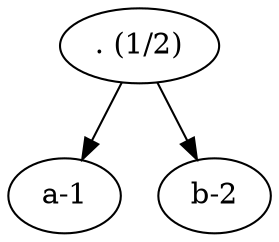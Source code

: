 digraph G{
	node1 [label = ". (1/2)"];
	node1 -> node2;
	node2 [label = "a-1"];
	node1 -> node4;
	node4 [label = "b-2"];
}
